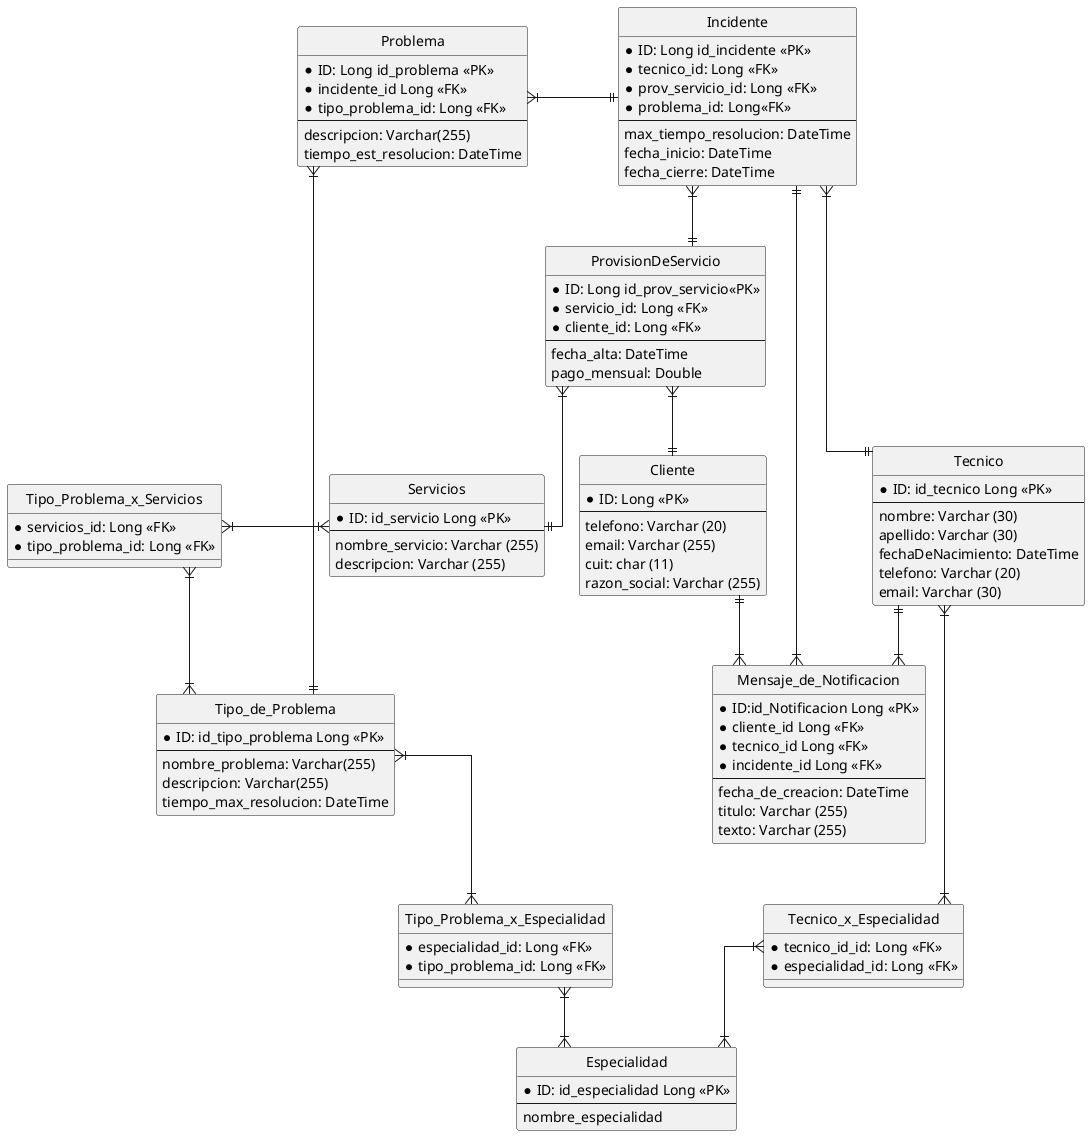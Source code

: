 @startuml
hide spot
hide circle
skinparam linetype ortho


entity Incidente {
*ID: Long id_incidente <<PK>>
*tecnico_id: Long <<FK>>
*prov_servicio_id: Long <<FK>>
*problema_id: Long<<FK>>
--
max_tiempo_resolucion: DateTime
fecha_inicio: DateTime
fecha_cierre: DateTime
}
entity Problema{
*ID: Long id_problema <<PK>>
*incidente_id Long <<FK>>
*tipo_problema_id: Long <<FK>>
--
descripcion: Varchar(255)
tiempo_est_resolucion: DateTime
}
entity Tecnico {
*ID: id_tecnico Long <<PK>>
--
nombre: Varchar (30)
apellido: Varchar (30)
fechaDeNacimiento: DateTime
telefono: Varchar (20)
email: Varchar (30)
}
entity Tecnico_x_Especialidad {
*tecnico_id_id: Long <<FK>>
*especialidad_id: Long <<FK>>
}
entity Especialidad {
*ID: id_especialidad Long <<PK>>
--
nombre_especialidad
}
entity Tipo_Problema_x_Especialidad{
*especialidad_id: Long <<FK>>
*tipo_problema_id: Long <<FK>>
}
entity ProvisionDeServicio {
*ID: Long id_prov_servicio<<PK>>
*servicio_id: Long <<FK>>
*cliente_id: Long <<FK>>
--
fecha_alta: DateTime
pago_mensual: Double
}
entity Cliente {
*ID: Long <<PK>>
--
telefono: Varchar (20)
email: Varchar (255)
cuit: char (11)
razon_social: Varchar (255)
}
entity Servicios {
*ID: id_servicio Long <<PK>>
--
nombre_servicio: Varchar (255)
descripcion: Varchar (255)
}
entity Tipo_Problema_x_Servicios{
*servicios_id: Long <<FK>>
*tipo_problema_id: Long <<FK>>
}
entity Tipo_de_Problema{
*ID: id_tipo_problema Long <<PK>>
--
nombre_problema: Varchar(255)
descripcion: Varchar(255)
tiempo_max_resolucion: DateTime
}
entity Mensaje_de_Notificacion{
*ID:id_Notificacion Long <<PK>>
*cliente_id Long <<FK>>
*tecnico_id Long <<FK>>
*incidente_id Long <<FK>>
--
fecha_de_creacion: DateTime
titulo: Varchar (255)
texto: Varchar (255)
}
Problema}|-||Incidente
Problema}|--||Tipo_de_Problema
Incidente }|--||ProvisionDeServicio
Incidente}|--||Tecnico
Tecnico}|--|{Tecnico_x_Especialidad
Tecnico_x_Especialidad}|--|{Especialidad
ProvisionDeServicio}|--||Cliente
ProvisionDeServicio}|--||Servicios
Servicios}|-|{Tipo_Problema_x_Servicios
Tipo_Problema_x_Servicios}|--|{Tipo_de_Problema
Tipo_Problema_x_Especialidad}|--|{Especialidad
Tipo_de_Problema}|--|{Tipo_Problema_x_Especialidad
Incidente||--|{Mensaje_de_Notificacion
Cliente||--|{Mensaje_de_Notificacion
Tecnico||--|{Mensaje_de_Notificacion
@enduml
